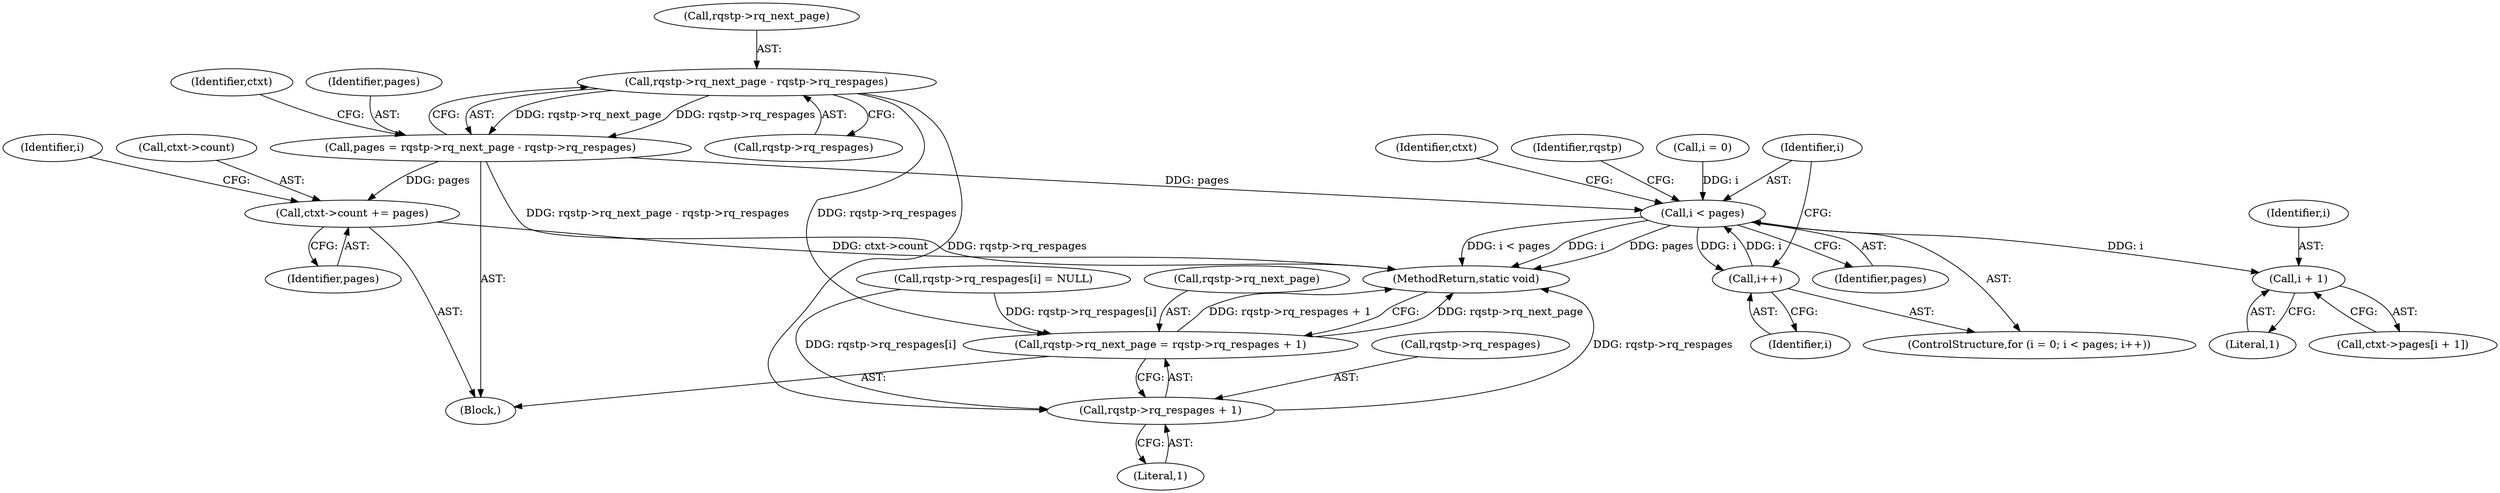 digraph "0_linux_c70422f760c120480fee4de6c38804c72aa26bc1_33@pointer" {
"1000110" [label="(Call,rqstp->rq_next_page - rqstp->rq_respages)"];
"1000108" [label="(Call,pages = rqstp->rq_next_page - rqstp->rq_respages)"];
"1000117" [label="(Call,ctxt->count += pages)"];
"1000126" [label="(Call,i < pages)"];
"1000129" [label="(Call,i++)"];
"1000137" [label="(Call,i + 1)"];
"1000152" [label="(Call,rqstp->rq_next_page = rqstp->rq_respages + 1)"];
"1000156" [label="(Call,rqstp->rq_respages + 1)"];
"1000160" [label="(Literal,1)"];
"1000119" [label="(Identifier,ctxt)"];
"1000135" [label="(Identifier,ctxt)"];
"1000157" [label="(Call,rqstp->rq_respages)"];
"1000138" [label="(Identifier,i)"];
"1000129" [label="(Call,i++)"];
"1000128" [label="(Identifier,pages)"];
"1000156" [label="(Call,rqstp->rq_respages + 1)"];
"1000111" [label="(Call,rqstp->rq_next_page)"];
"1000161" [label="(MethodReturn,static void)"];
"1000127" [label="(Identifier,i)"];
"1000122" [label="(ControlStructure,for (i = 0; i < pages; i++))"];
"1000130" [label="(Identifier,i)"];
"1000108" [label="(Call,pages = rqstp->rq_next_page - rqstp->rq_respages)"];
"1000109" [label="(Identifier,pages)"];
"1000154" [label="(Identifier,rqstp)"];
"1000121" [label="(Identifier,pages)"];
"1000133" [label="(Call,ctxt->pages[i + 1])"];
"1000110" [label="(Call,rqstp->rq_next_page - rqstp->rq_respages)"];
"1000114" [label="(Call,rqstp->rq_respages)"];
"1000153" [label="(Call,rqstp->rq_next_page)"];
"1000126" [label="(Call,i < pages)"];
"1000145" [label="(Call,rqstp->rq_respages[i] = NULL)"];
"1000105" [label="(Block,)"];
"1000152" [label="(Call,rqstp->rq_next_page = rqstp->rq_respages + 1)"];
"1000139" [label="(Literal,1)"];
"1000118" [label="(Call,ctxt->count)"];
"1000137" [label="(Call,i + 1)"];
"1000123" [label="(Call,i = 0)"];
"1000124" [label="(Identifier,i)"];
"1000117" [label="(Call,ctxt->count += pages)"];
"1000110" -> "1000108"  [label="AST: "];
"1000110" -> "1000114"  [label="CFG: "];
"1000111" -> "1000110"  [label="AST: "];
"1000114" -> "1000110"  [label="AST: "];
"1000108" -> "1000110"  [label="CFG: "];
"1000110" -> "1000108"  [label="DDG: rqstp->rq_next_page"];
"1000110" -> "1000108"  [label="DDG: rqstp->rq_respages"];
"1000110" -> "1000152"  [label="DDG: rqstp->rq_respages"];
"1000110" -> "1000156"  [label="DDG: rqstp->rq_respages"];
"1000108" -> "1000105"  [label="AST: "];
"1000109" -> "1000108"  [label="AST: "];
"1000119" -> "1000108"  [label="CFG: "];
"1000108" -> "1000161"  [label="DDG: rqstp->rq_next_page - rqstp->rq_respages"];
"1000108" -> "1000117"  [label="DDG: pages"];
"1000108" -> "1000126"  [label="DDG: pages"];
"1000117" -> "1000105"  [label="AST: "];
"1000117" -> "1000121"  [label="CFG: "];
"1000118" -> "1000117"  [label="AST: "];
"1000121" -> "1000117"  [label="AST: "];
"1000124" -> "1000117"  [label="CFG: "];
"1000117" -> "1000161"  [label="DDG: ctxt->count"];
"1000126" -> "1000122"  [label="AST: "];
"1000126" -> "1000128"  [label="CFG: "];
"1000127" -> "1000126"  [label="AST: "];
"1000128" -> "1000126"  [label="AST: "];
"1000135" -> "1000126"  [label="CFG: "];
"1000154" -> "1000126"  [label="CFG: "];
"1000126" -> "1000161"  [label="DDG: i < pages"];
"1000126" -> "1000161"  [label="DDG: i"];
"1000126" -> "1000161"  [label="DDG: pages"];
"1000129" -> "1000126"  [label="DDG: i"];
"1000123" -> "1000126"  [label="DDG: i"];
"1000126" -> "1000129"  [label="DDG: i"];
"1000126" -> "1000137"  [label="DDG: i"];
"1000129" -> "1000122"  [label="AST: "];
"1000129" -> "1000130"  [label="CFG: "];
"1000130" -> "1000129"  [label="AST: "];
"1000127" -> "1000129"  [label="CFG: "];
"1000137" -> "1000133"  [label="AST: "];
"1000137" -> "1000139"  [label="CFG: "];
"1000138" -> "1000137"  [label="AST: "];
"1000139" -> "1000137"  [label="AST: "];
"1000133" -> "1000137"  [label="CFG: "];
"1000152" -> "1000105"  [label="AST: "];
"1000152" -> "1000156"  [label="CFG: "];
"1000153" -> "1000152"  [label="AST: "];
"1000156" -> "1000152"  [label="AST: "];
"1000161" -> "1000152"  [label="CFG: "];
"1000152" -> "1000161"  [label="DDG: rqstp->rq_next_page"];
"1000152" -> "1000161"  [label="DDG: rqstp->rq_respages + 1"];
"1000145" -> "1000152"  [label="DDG: rqstp->rq_respages[i]"];
"1000156" -> "1000160"  [label="CFG: "];
"1000157" -> "1000156"  [label="AST: "];
"1000160" -> "1000156"  [label="AST: "];
"1000156" -> "1000161"  [label="DDG: rqstp->rq_respages"];
"1000145" -> "1000156"  [label="DDG: rqstp->rq_respages[i]"];
}
